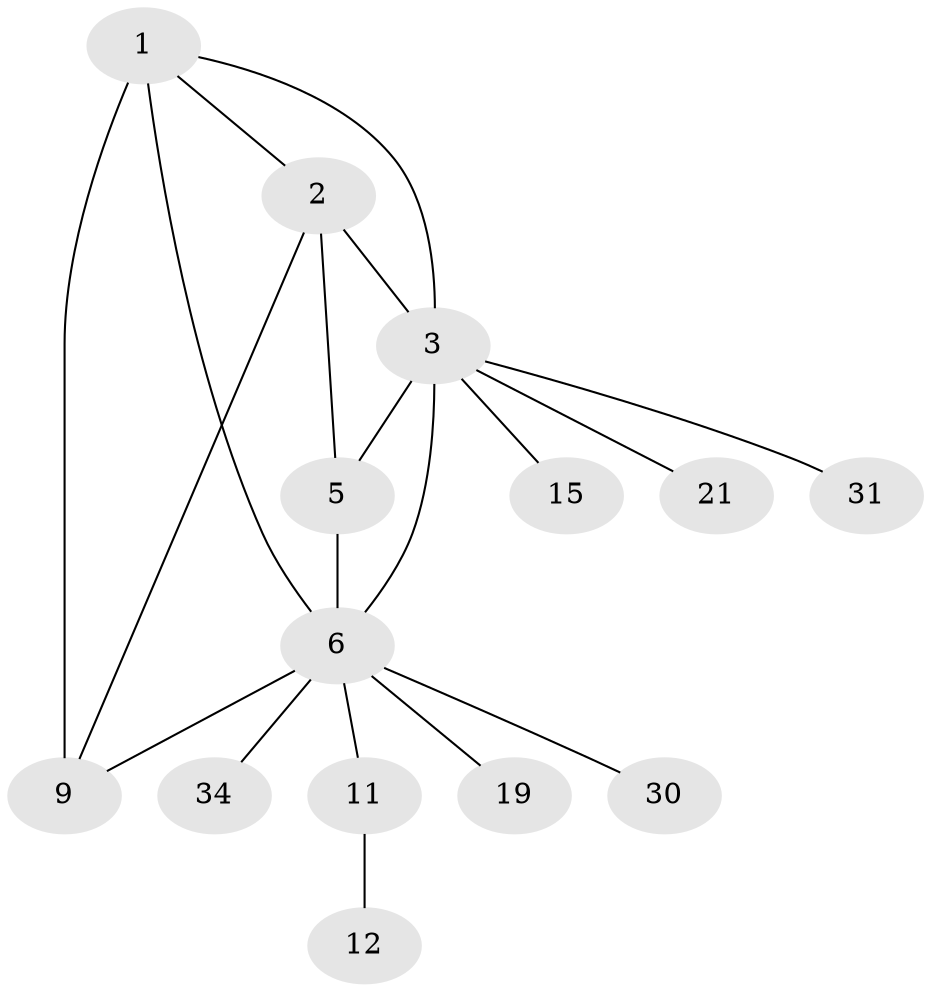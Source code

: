 // original degree distribution, {5: 0.041666666666666664, 4: 0.08333333333333333, 12: 0.020833333333333332, 1: 0.5416666666666666, 8: 0.020833333333333332, 3: 0.0625, 7: 0.020833333333333332, 2: 0.1875, 6: 0.020833333333333332}
// Generated by graph-tools (version 1.1) at 2025/19/03/04/25 18:19:37]
// undirected, 14 vertices, 19 edges
graph export_dot {
graph [start="1"]
  node [color=gray90,style=filled];
  1;
  2 [super="+17+45+7"];
  3 [super="+4+14+25+39+24+28+16"];
  5;
  6 [super="+13+10+27+18+38+42"];
  9;
  11 [super="+36+35+23"];
  12 [super="+47"];
  15;
  19;
  21;
  30;
  31;
  34 [super="+46"];
  1 -- 2;
  1 -- 3;
  1 -- 6 [weight=2];
  1 -- 9;
  2 -- 9;
  2 -- 3 [weight=2];
  2 -- 5;
  3 -- 5 [weight=2];
  3 -- 15;
  3 -- 6;
  3 -- 21;
  3 -- 31;
  5 -- 6;
  6 -- 34;
  6 -- 19;
  6 -- 9;
  6 -- 11;
  6 -- 30;
  11 -- 12;
}

